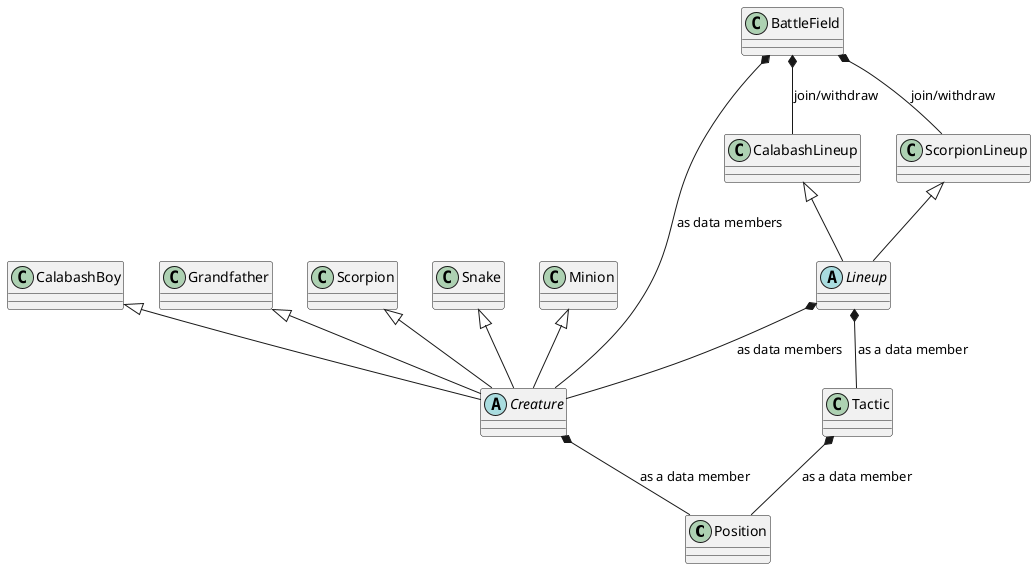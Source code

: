 @startuml
class Position
abstract class Creature
class CalabashBoy
class Grandfather
class Scorpion
class Snake
class Minion
class BattleField
class Tactic
abstract class Lineup
class CalabashLineup
class ScorpionLineup


Creature *-- Position : as a data member
CalabashBoy <|-- Creature
Grandfather <|-- Creature
Scorpion <|-- Creature
Snake <|-- Creature
Minion <|-- Creature
Lineup *-- Creature : as data members
CalabashLineup <|-- Lineup
ScorpionLineup <|-- Lineup
BattleField *-- CalabashLineup : join/withdraw
BattleField *-- ScorpionLineup : join/withdraw
BattleField *-- Creature : as data members
Tactic *-- Position : as a data member
Lineup *-- Tactic : as a data member
@enduml